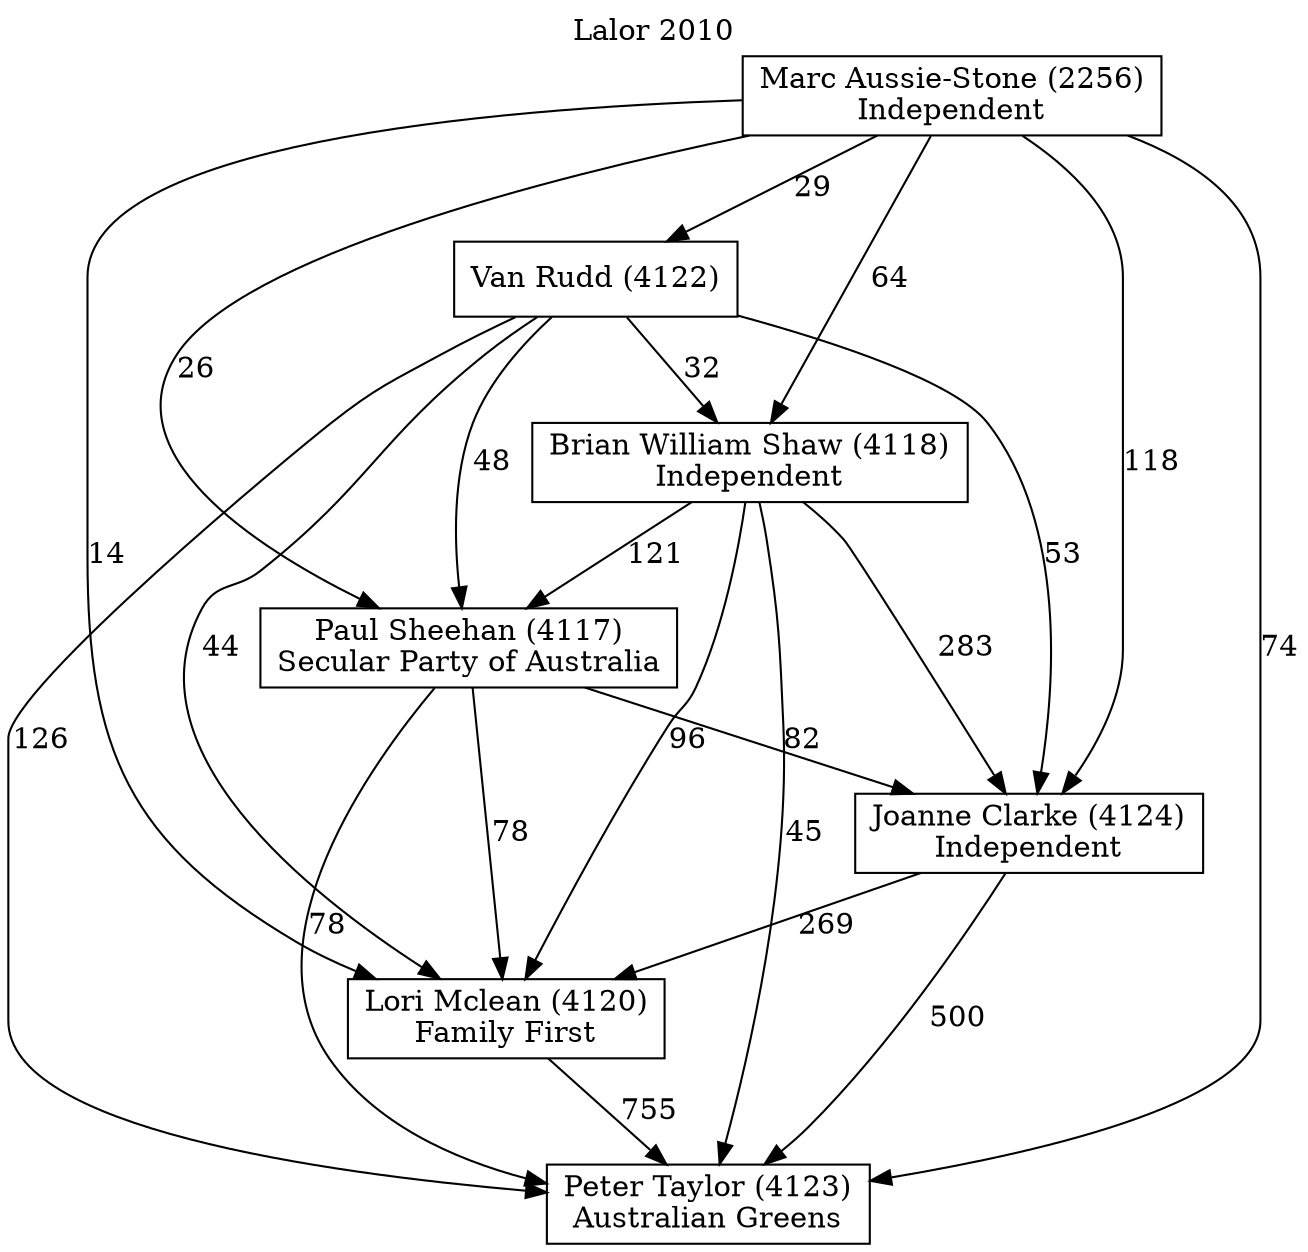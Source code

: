 // House preference flow
digraph "Peter Taylor (4123)_Lalor_2010" {
	graph [label="Lalor 2010" labelloc=t mclimit=10]
	node [shape=box]
	"Brian William Shaw (4118)" [label="Brian William Shaw (4118)
Independent"]
	"Joanne Clarke (4124)" [label="Joanne Clarke (4124)
Independent"]
	"Lori Mclean (4120)" [label="Lori Mclean (4120)
Family First"]
	"Marc Aussie-Stone (2256)" [label="Marc Aussie-Stone (2256)
Independent"]
	"Paul Sheehan (4117)" [label="Paul Sheehan (4117)
Secular Party of Australia"]
	"Peter Taylor (4123)" [label="Peter Taylor (4123)
Australian Greens"]
	"Van Rudd (4122)" [label="Van Rudd (4122)
"]
	"Brian William Shaw (4118)" -> "Joanne Clarke (4124)" [label=283]
	"Brian William Shaw (4118)" -> "Lori Mclean (4120)" [label=96]
	"Brian William Shaw (4118)" -> "Paul Sheehan (4117)" [label=121]
	"Brian William Shaw (4118)" -> "Peter Taylor (4123)" [label=45]
	"Joanne Clarke (4124)" -> "Lori Mclean (4120)" [label=269]
	"Joanne Clarke (4124)" -> "Peter Taylor (4123)" [label=500]
	"Lori Mclean (4120)" -> "Peter Taylor (4123)" [label=755]
	"Marc Aussie-Stone (2256)" -> "Brian William Shaw (4118)" [label=64]
	"Marc Aussie-Stone (2256)" -> "Joanne Clarke (4124)" [label=118]
	"Marc Aussie-Stone (2256)" -> "Lori Mclean (4120)" [label=14]
	"Marc Aussie-Stone (2256)" -> "Paul Sheehan (4117)" [label=26]
	"Marc Aussie-Stone (2256)" -> "Peter Taylor (4123)" [label=74]
	"Marc Aussie-Stone (2256)" -> "Van Rudd (4122)" [label=29]
	"Paul Sheehan (4117)" -> "Joanne Clarke (4124)" [label=82]
	"Paul Sheehan (4117)" -> "Lori Mclean (4120)" [label=78]
	"Paul Sheehan (4117)" -> "Peter Taylor (4123)" [label=78]
	"Van Rudd (4122)" -> "Brian William Shaw (4118)" [label=32]
	"Van Rudd (4122)" -> "Joanne Clarke (4124)" [label=53]
	"Van Rudd (4122)" -> "Lori Mclean (4120)" [label=44]
	"Van Rudd (4122)" -> "Paul Sheehan (4117)" [label=48]
	"Van Rudd (4122)" -> "Peter Taylor (4123)" [label=126]
}
